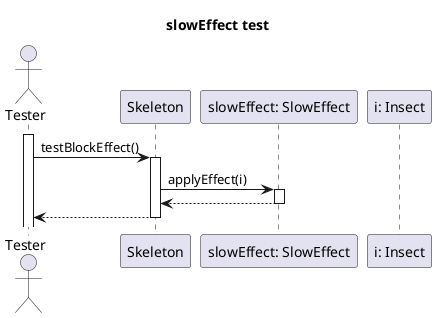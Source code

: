 @startuml slowEffect

title slowEffect test


Actor Tester as test
participant "Skeleton" as tester

participant "slowEffect: SlowEffect" as slow
participant "i: Insect" as insect

activate test
test -> tester: testBlockEffect()


activate tester

tester -> slow: applyEffect(i)
activate slow

slow --> tester
deactivate slow


test<-- tester
deactivate tester
@enduml